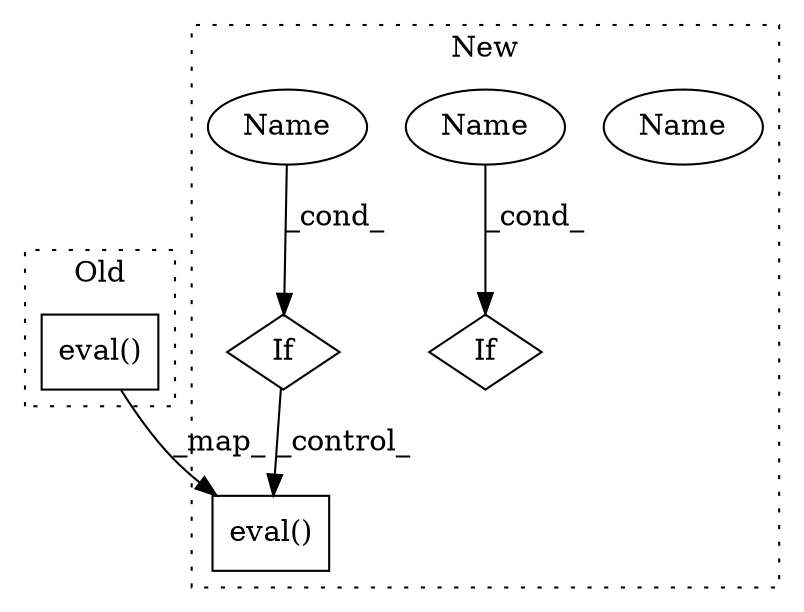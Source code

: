 digraph G {
subgraph cluster0 {
1 [label="eval()" a="75" s="2398" l="18" shape="box"];
label = "Old";
style="dotted";
}
subgraph cluster1 {
2 [label="eval()" a="75" s="2540" l="18" shape="box"];
3 [label="If" a="96" s="2457" l="3" shape="diamond"];
4 [label="Name" a="87" s="2460" l="3" shape="ellipse"];
5 [label="If" a="96" s="3908" l="3" shape="diamond"];
6 [label="Name" a="87" s="3911" l="3" shape="ellipse"];
7 [label="Name" a="87" s="2460" l="3" shape="ellipse"];
label = "New";
style="dotted";
}
1 -> 2 [label="_map_"];
3 -> 2 [label="_control_"];
6 -> 5 [label="_cond_"];
7 -> 3 [label="_cond_"];
}